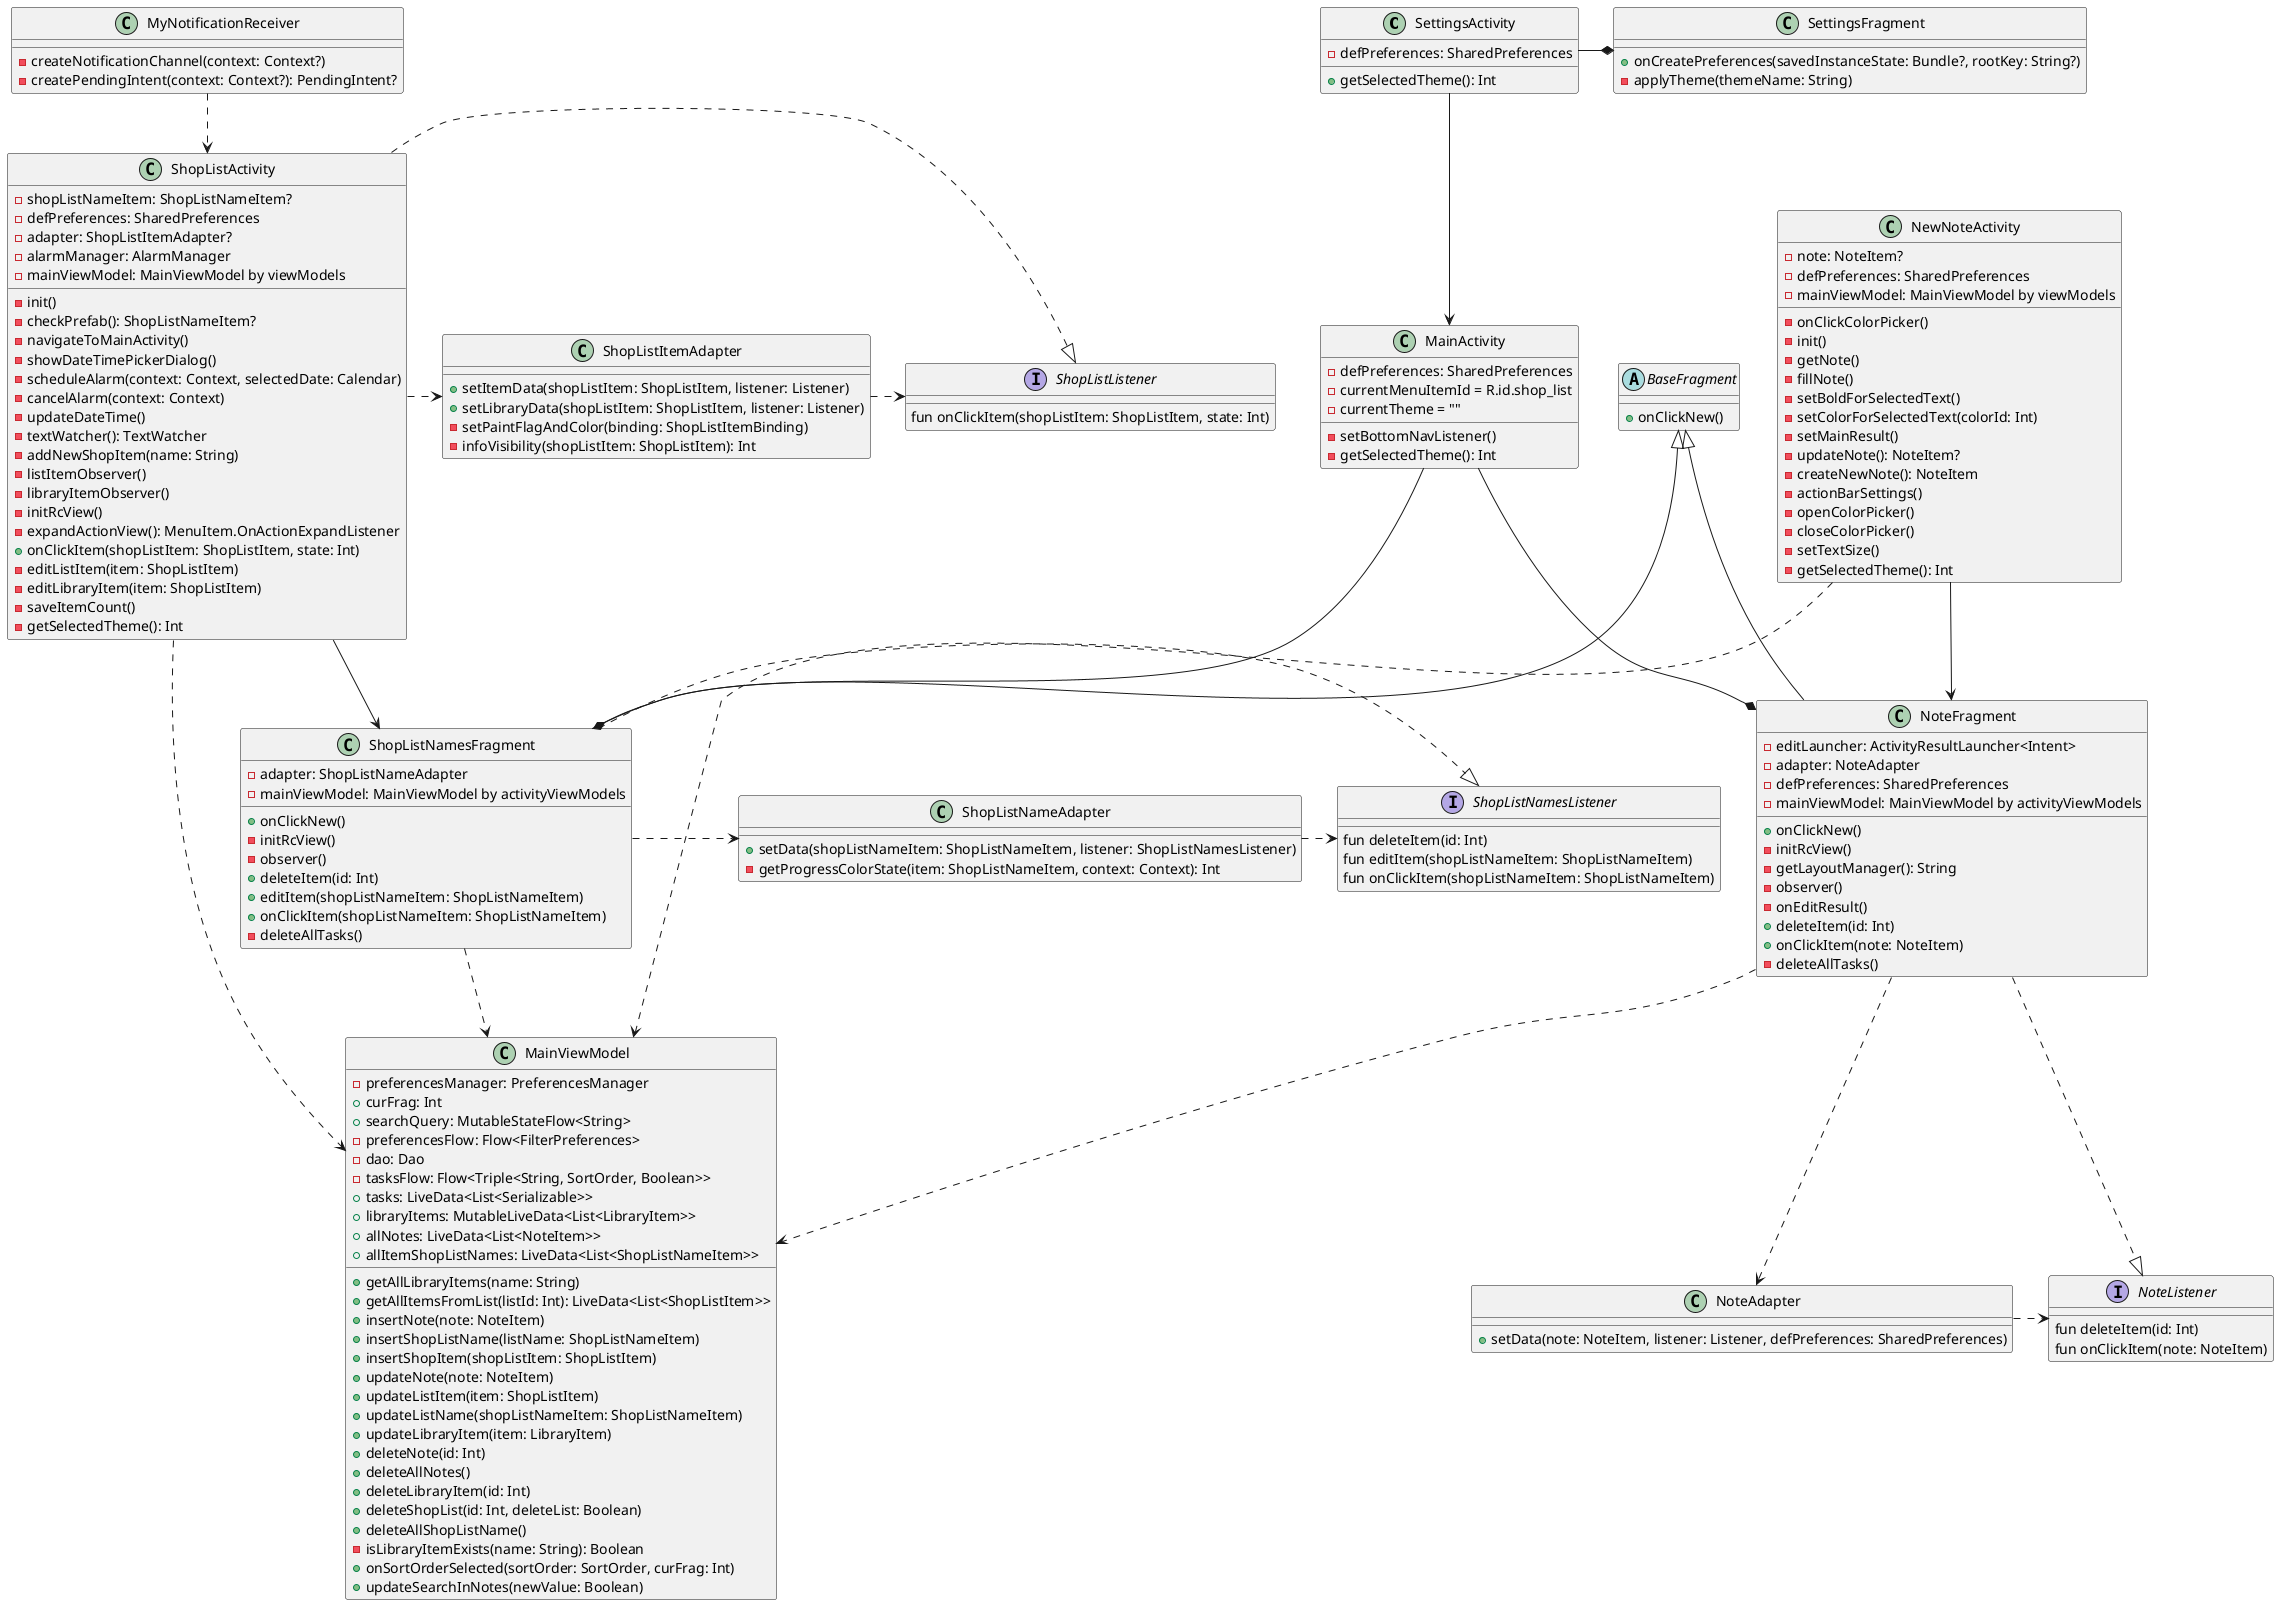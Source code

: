 @startuml
'https://plantuml.com/class-diagram



SettingsActivity -* SettingsFragment
SettingsActivity --> MainActivity
MainActivity --* NoteFragment
MainActivity --* ShopListNamesFragment
ShopListNamesFragment .|> ShopListNamesListener
ShopListNamesFragment ..> MainViewModel
ShopListNamesFragment .> ShopListNameAdapter
ShopListNameAdapter .> ShopListNamesListener
NoteFragment .|> NoteListener
NoteFragment ..> MainViewModel
NoteFragment ..> NoteAdapter
NoteAdapter .> NoteListener
ShopListItemAdapter .> ShopListListener
MyNotificationReceiver ..> ShopListActivity
NewNoteActivity ..> MainViewModel
NewNoteActivity --> NoteFragment
ShopListActivity .> ShopListItemAdapter
ShopListActivity .|> ShopListListener
ShopListActivity --> ShopListNamesFragment
ShopListActivity ..> MainViewModel
BaseFragment <|-- NoteFragment
BaseFragment <|-- ShopListNamesFragment


class MyNotificationReceiver{
- createNotificationChannel(context: Context?)
- createPendingIntent(context: Context?): PendingIntent?
}

class MainActivity  {

    - defPreferences: SharedPreferences
    - currentMenuItemId = R.id.shop_list
    - currentTheme = ""

    - setBottomNavListener()
    - getSelectedTheme(): Int
}

abstract class BaseFragment {
    + onClickNew()
}

class NoteFragment {
    - editLauncher: ActivityResultLauncher<Intent>
    - adapter: NoteAdapter
    - defPreferences: SharedPreferences
    - mainViewModel: MainViewModel by activityViewModels

    + onClickNew()
    - initRcView()
    - getLayoutManager(): String
    - observer()
    - onEditResult()
    + deleteItem(id: Int)
    + onClickItem(note: NoteItem)
    - deleteAllTasks()
}

class ShopListItemAdapter{
+ setItemData(shopListItem: ShopListItem, listener: Listener)
+ setLibraryData(shopListItem: ShopListItem, listener: Listener)
- setPaintFlagAndColor(binding: ShopListItemBinding)
- infoVisibility(shopListItem: ShopListItem): Int
}

class ShopListActivity {
    - shopListNameItem: ShopListNameItem?
    - defPreferences: SharedPreferences
    - adapter: ShopListItemAdapter?
    - alarmManager: AlarmManager
    - mainViewModel: MainViewModel by viewModels

    - init()
    - checkPrefab(): ShopListNameItem?
    - navigateToMainActivity()
    - showDateTimePickerDialog()
    - scheduleAlarm(context: Context, selectedDate: Calendar)
    - cancelAlarm(context: Context)
    - updateDateTime()
    - textWatcher(): TextWatcher
    - addNewShopItem(name: String)
    - listItemObserver()
    - libraryItemObserver()
    - initRcView()
    - expandActionView(): MenuItem.OnActionExpandListener
    + onClickItem(shopListItem: ShopListItem, state: Int)
    - editListItem(item: ShopListItem)
    - editLibraryItem(item: ShopListItem)
    - saveItemCount()
    - getSelectedTheme(): Int
}

    interface ShopListListener {
        fun onClickItem(shopListItem: ShopListItem, state: Int)
    }

class NewNoteActivity {
    - note: NoteItem?
    - defPreferences: SharedPreferences
    - mainViewModel: MainViewModel by viewModels

    - onClickColorPicker()
    - init()
    - getNote()
    - fillNote()
    - setBoldForSelectedText()
    - setColorForSelectedText(colorId: Int)
    - setMainResult()
    - updateNote(): NoteItem?
    - createNewNote(): NoteItem
    - actionBarSettings()
    - openColorPicker()
    - closeColorPicker()
    - setTextSize()
    - getSelectedTheme(): Int
}

class MainViewModel{
    - preferencesManager: PreferencesManager
    + curFrag: Int
    + searchQuery: MutableStateFlow<String>
    - preferencesFlow: Flow<FilterPreferences>
    - dao: Dao
    - tasksFlow: Flow<Triple<String, SortOrder, Boolean>>
    + tasks: LiveData<List<Serializable>>
    + libraryItems: MutableLiveData<List<LibraryItem>>
    + allNotes: LiveData<List<NoteItem>>
    + allItemShopListNames: LiveData<List<ShopListNameItem>>

    + getAllLibraryItems(name: String)
    + getAllItemsFromList(listId: Int): LiveData<List<ShopListItem>>
    + insertNote(note: NoteItem)
    + insertShopListName(listName: ShopListNameItem)
    + insertShopItem(shopListItem: ShopListItem)
    + updateNote(note: NoteItem)
    + updateListItem(item: ShopListItem)
    + updateListName(shopListNameItem: ShopListNameItem)
    + updateLibraryItem(item: LibraryItem)
    + deleteNote(id: Int)
    + deleteAllNotes()
    + deleteLibraryItem(id: Int)
    + deleteShopList(id: Int, deleteList: Boolean)
    + deleteAllShopListName()
    - isLibraryItemExists(name: String): Boolean
    + onSortOrderSelected(sortOrder: SortOrder, curFrag: Int)
    + updateSearchInNotes(newValue: Boolean)
}

interface NoteListener{
     fun deleteItem(id: Int)
     fun onClickItem(note: NoteItem)
}

class ShopListNamesFragment {
    - adapter: ShopListNameAdapter
    - mainViewModel: MainViewModel by activityViewModels

    + onClickNew()
    - initRcView()
    - observer()
    + deleteItem(id: Int)
    + editItem(shopListNameItem: ShopListNameItem)
    + onClickItem(shopListNameItem: ShopListNameItem)
    - deleteAllTasks()
}

class ShopListNameAdapter {
    + setData(shopListNameItem: ShopListNameItem, listener: ShopListNamesListener)
    - getProgressColorState(item: ShopListNameItem, context: Context): Int
}

class NoteAdapter{
+ setData(note: NoteItem, listener: Listener, defPreferences: SharedPreferences)
}

    interface ShopListNamesListener{
        fun deleteItem(id: Int)
        fun editItem(shopListNameItem: ShopListNameItem)
        fun onClickItem(shopListNameItem: ShopListNameItem)
    }

class SettingsActivity {
    - defPreferences: SharedPreferences

    + getSelectedTheme(): Int
}

class SettingsFragment {
    + onCreatePreferences(savedInstanceState: Bundle?, rootKey: String?)
    - applyTheme(themeName: String)
}

@enduml